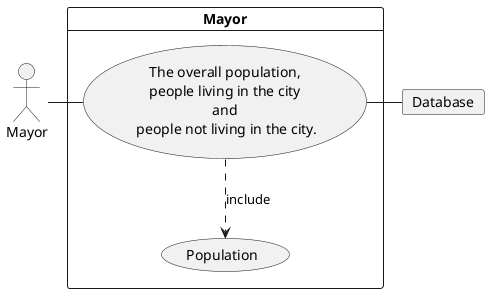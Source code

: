 
@startuml

actor MY as "Mayor"

card Database

card "Mayor" {
    usecase UC7 as "The overall population,
    people living in the city
    and
     people not living in the city.
    "

    usecase UCa as "Population"

    MY - UC7
    UC7 ..> UCa : include
    UC7 - Database
}

@enduml
